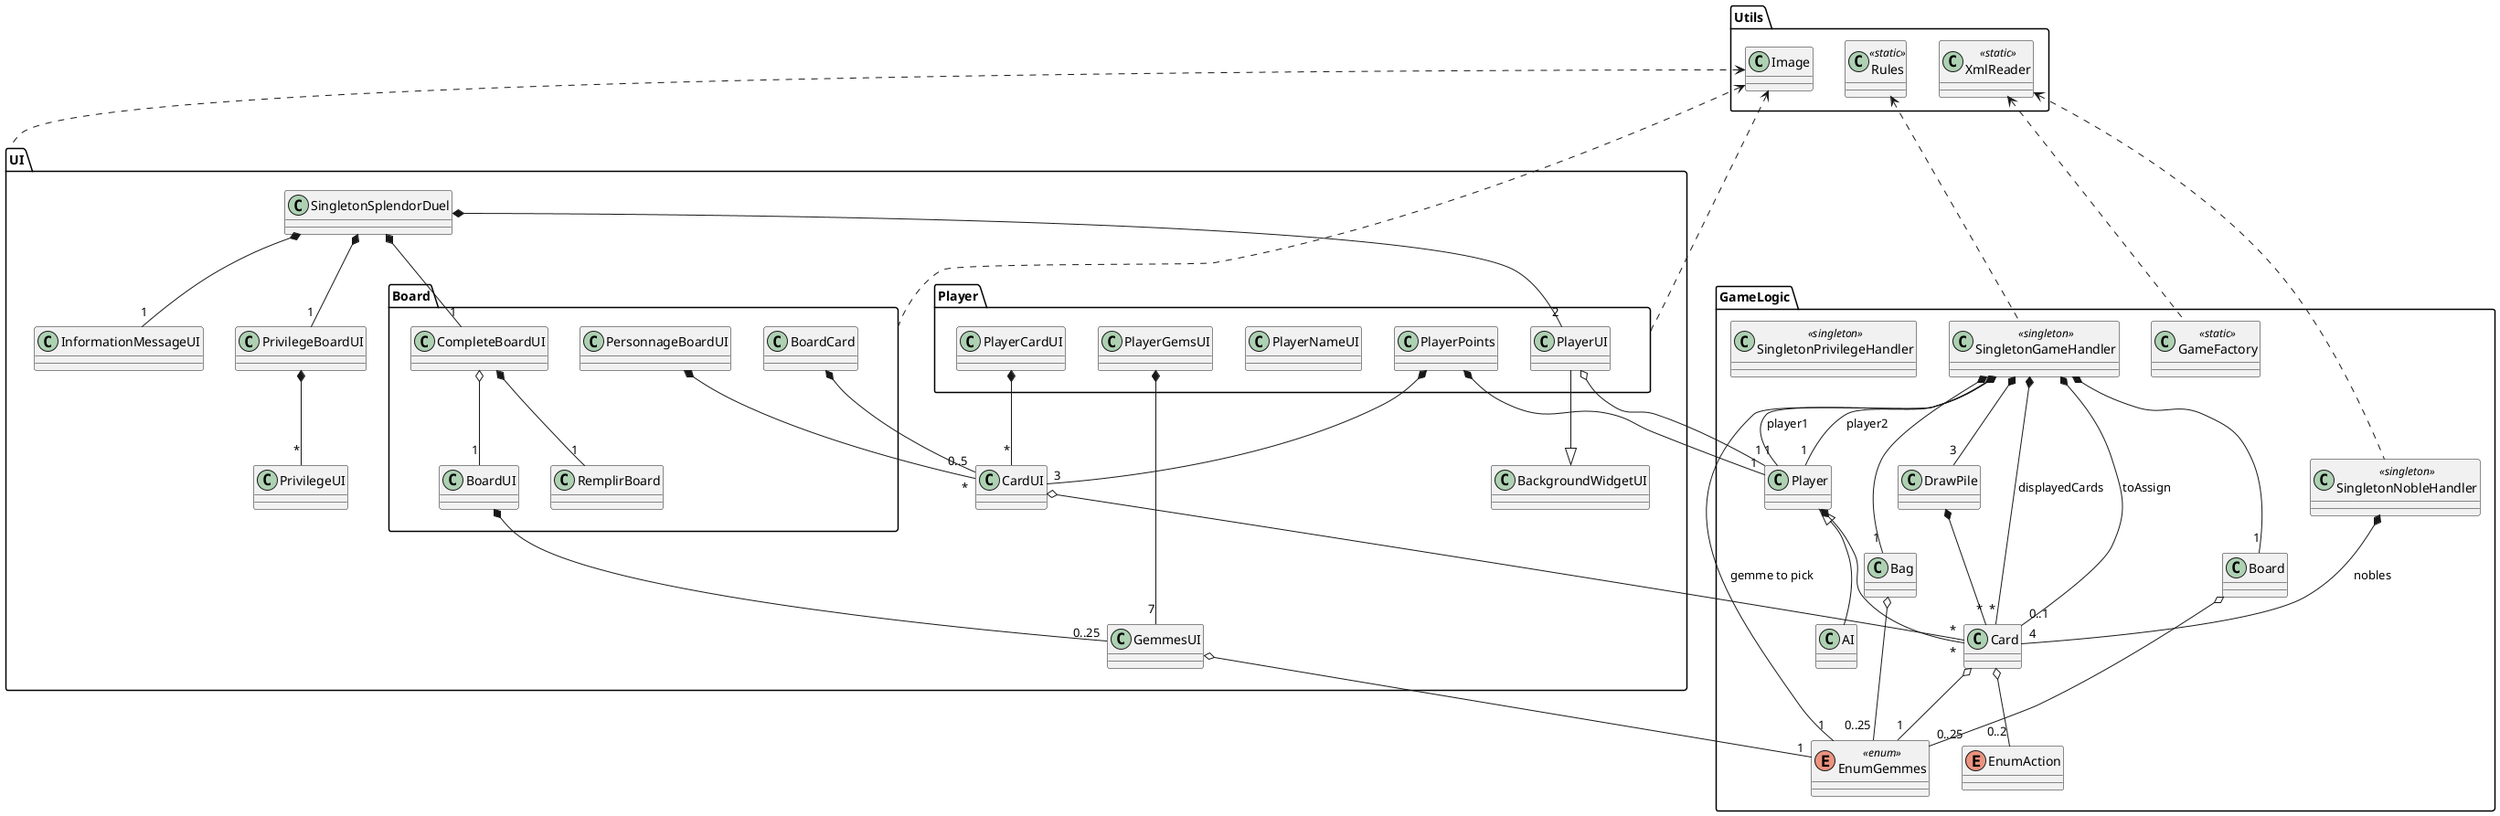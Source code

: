 @startuml

package "GameLogic" {
    enum EnumAction { }
    class Board { }
    class Bag { }
    class Card { }
    class DrawPile { }
    class GameFactory << static >> { }
    class SingletonGameHandler << singleton >> { }
    enum EnumGemmes << enum >> { }
    class SingletonNobleHandler << singleton >> { }
    class Player { }
    class AI { }
    class SingletonPrivilegeHandler << singleton >> { }
}

package "Utils" {
    class Image { }
    class Rules << static >> { }
    class XmlReader << static >> { }
}

package "UI" {
    class BackgroundWidgetUI { }
    class CardUI { }
    class GemmesUI { }
    class InformationMessageUI { }
    class PrivilegeBoardUI { }
    class PrivilegeUI { }
    class SingletonSplendorDuel { }

    package "Board" {
        class BoardCard { }
        class BoardUI { }
        class CompleteBoardUI { }
        class PersonnageBoardUI { }
        class RemplirBoard { }
    }

    package "Player" {
        class PlayerCardUI { }
        class PlayerGemsUI { }
        class PlayerNameUI { }
        class PlayerPoints { }
        class PlayerUI { }
    }
}

Bag o-- "0..25" EnumGemmes

GameLogic.Board o-- "0..25" EnumGemmes

Card o-- "1" EnumGemmes
Card o-- "0..2" EnumAction

DrawPile *-- "*" Card

SingletonGameHandler *-- "1" Bag
SingletonGameHandler *-- "1" GameLogic.Board
SingletonGameHandler *-- "3" DrawPile
SingletonGameHandler *-- "*" Card : displayedCards
SingletonGameHandler *-- "0..1" Card : toAssign
SingletonGameHandler *-- "1" GameLogic.Player : player1
SingletonGameHandler *-- "1" GameLogic.Player : player2
SingletonGameHandler o-- "1" EnumGemmes : gemme to pick

GameLogic.Player <|-- AI

SingletonNobleHandler *-- "4" Card : nobles

GameLogic.Player *-- "*" Card

CardUI o-- "*" Card

GemmesUI o-- "1" EnumGemmes

PrivilegeBoardUI *-- "*" PrivilegeUI

SingletonSplendorDuel *-- "1" CompleteBoardUI
SingletonSplendorDuel *-- "2" PlayerUI
SingletonSplendorDuel *-- "1" PrivilegeBoardUI
SingletonSplendorDuel *-- "1" InformationMessageUI

BoardCard *-- "0..5" CardUI

BoardUI *-- "0..25" GemmesUI

CompleteBoardUI o-- "1" BoardUI
CompleteBoardUI *-- "1" RemplirBoard

PersonnageBoardUI *-- "*" CardUI

PlayerCardUI *-- "*" CardUI

PlayerGemsUI *-- "7" GemmesUI

PlayerPoints *-- "3" CardUI
PlayerPoints *-- "1" GameLogic.Player

PlayerUI o-- "1" GameLogic.Player
PlayerUI --|> BackgroundWidgetUI

Image <.. UI
Image <.. UI.Board
Image <.. UI.Player

Rules <.. SingletonGameHandler

XmlReader <.. SingletonNobleHandler
XmlReader <.. GameFactory

@enduml